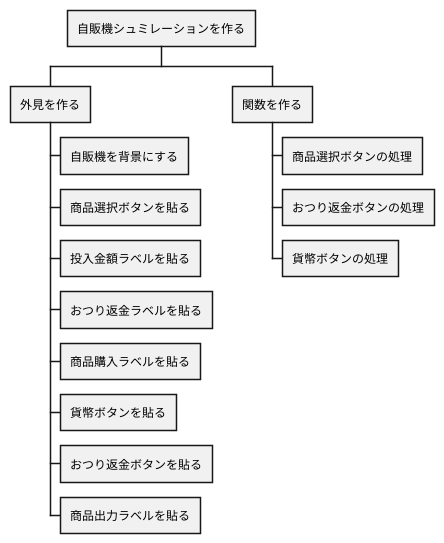 @startwbs
* 自販機シュミレーションを作る
** 外見を作る
*** 自販機を背景にする
*** 商品選択ボタンを貼る
*** 投入金額ラベルを貼る
*** おつり返金ラベルを貼る
*** 商品購入ラベルを貼る
*** 貨幣ボタンを貼る
*** おつり返金ボタンを貼る
*** 商品出力ラベルを貼る
** 関数を作る
*** 商品選択ボタンの処理
*** おつり返金ボタンの処理
*** 貨幣ボタンの処理

@endwbs
